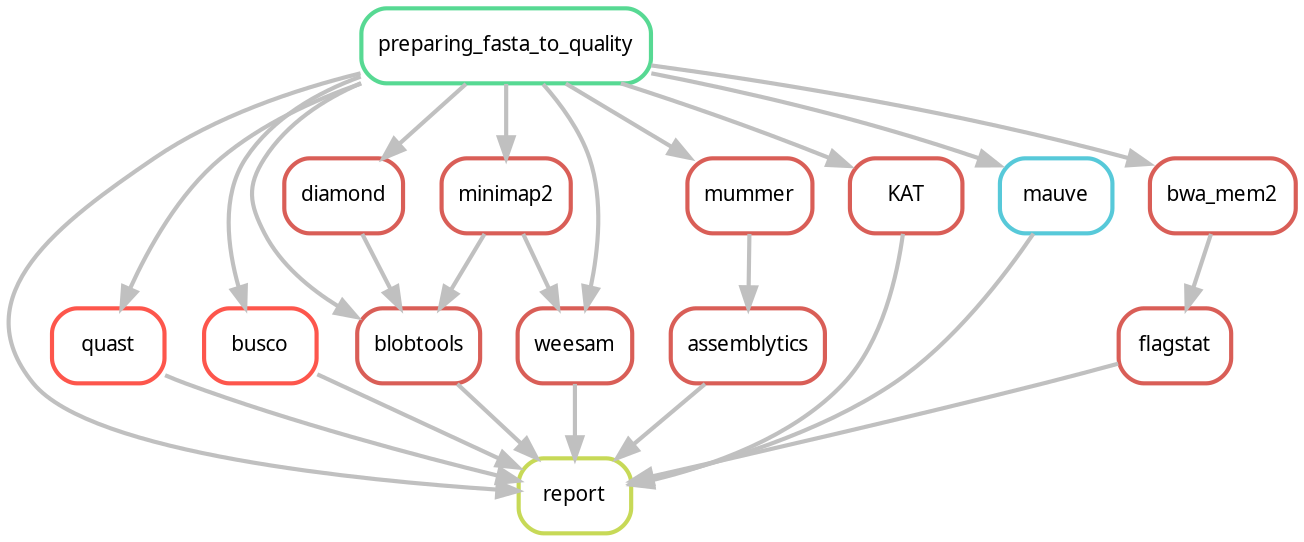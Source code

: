 digraph snakemake_dag {
    graph[bgcolor=white, margin=0];
    node[shape=box, style=rounded, fontname=sans,                 fontsize=10, penwidth=2];
    edge[penwidth=2, color=grey];
	1[label = "report", color = "0.19 0.6 0.85", style="rounded"];
	2[label = "preparing_fasta_to_quality", color = "0.41 0.6 0.85", style="rounded"];
	30[label = "quast", color = "0.01 0.7 0.99", style="rounded"];
	32[label = "busco", color = "0.01 0.7 0.99", style="rounded"];
	33[label = "blobtools", color = "0.01 0.6 0.85", style="rounded"];
	34[label = "minimap2", color = "0.01 0.6 0.85", style="rounded"];
	35[label = "diamond", color = "0.01 0.6 0.85", style="rounded"];
	36[label = "weesam", color = "0.01 0.6 0.85", style="rounded"];
	37[label = "assemblytics", color = "0.01 0.6 0.85", style="rounded"];
	38[label = "mummer", color = "0.01 0.6 0.85", style="rounded"];
	39[label = "KAT", color = "0.01 0.6 0.85", style="rounded"];
	42[label = "flagstat", color = "0.01 0.6 0.85", style="rounded"];
	44[label = "mauve", color = "0.52 0.6 0.85", style="rounded"];
	43[label = "bwa_mem2", color = "0.01 0.6 0.85", style="rounded"];
	2 -> 1
	37 -> 1
	36 -> 1
	44 -> 1
	33 -> 1
	30 -> 1
	39 -> 1
	2 -> 30
	32 -> 1
	2 -> 32
	2 -> 33
	35 -> 33
	34 -> 33
	2 -> 34
	2 -> 35
	2 -> 36
	34 -> 36
	38 -> 37
	2 -> 38
	2 -> 39
	42 -> 1
	43 -> 42
	2 -> 43
	2 -> 44
}


